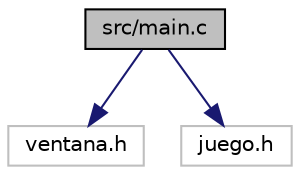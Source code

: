 digraph "src/main.c"
{
 // LATEX_PDF_SIZE
  edge [fontname="Helvetica",fontsize="10",labelfontname="Helvetica",labelfontsize="10"];
  node [fontname="Helvetica",fontsize="10",shape=record];
  Node1 [label="src/main.c",height=0.2,width=0.4,color="black", fillcolor="grey75", style="filled", fontcolor="black",tooltip="Funcion main en donde se ejecutara todo el juego."];
  Node1 -> Node2 [color="midnightblue",fontsize="10",style="solid",fontname="Helvetica"];
  Node2 [label="ventana.h",height=0.2,width=0.4,color="grey75", fillcolor="white", style="filled",tooltip=" "];
  Node1 -> Node3 [color="midnightblue",fontsize="10",style="solid",fontname="Helvetica"];
  Node3 [label="juego.h",height=0.2,width=0.4,color="grey75", fillcolor="white", style="filled",tooltip=" "];
}
